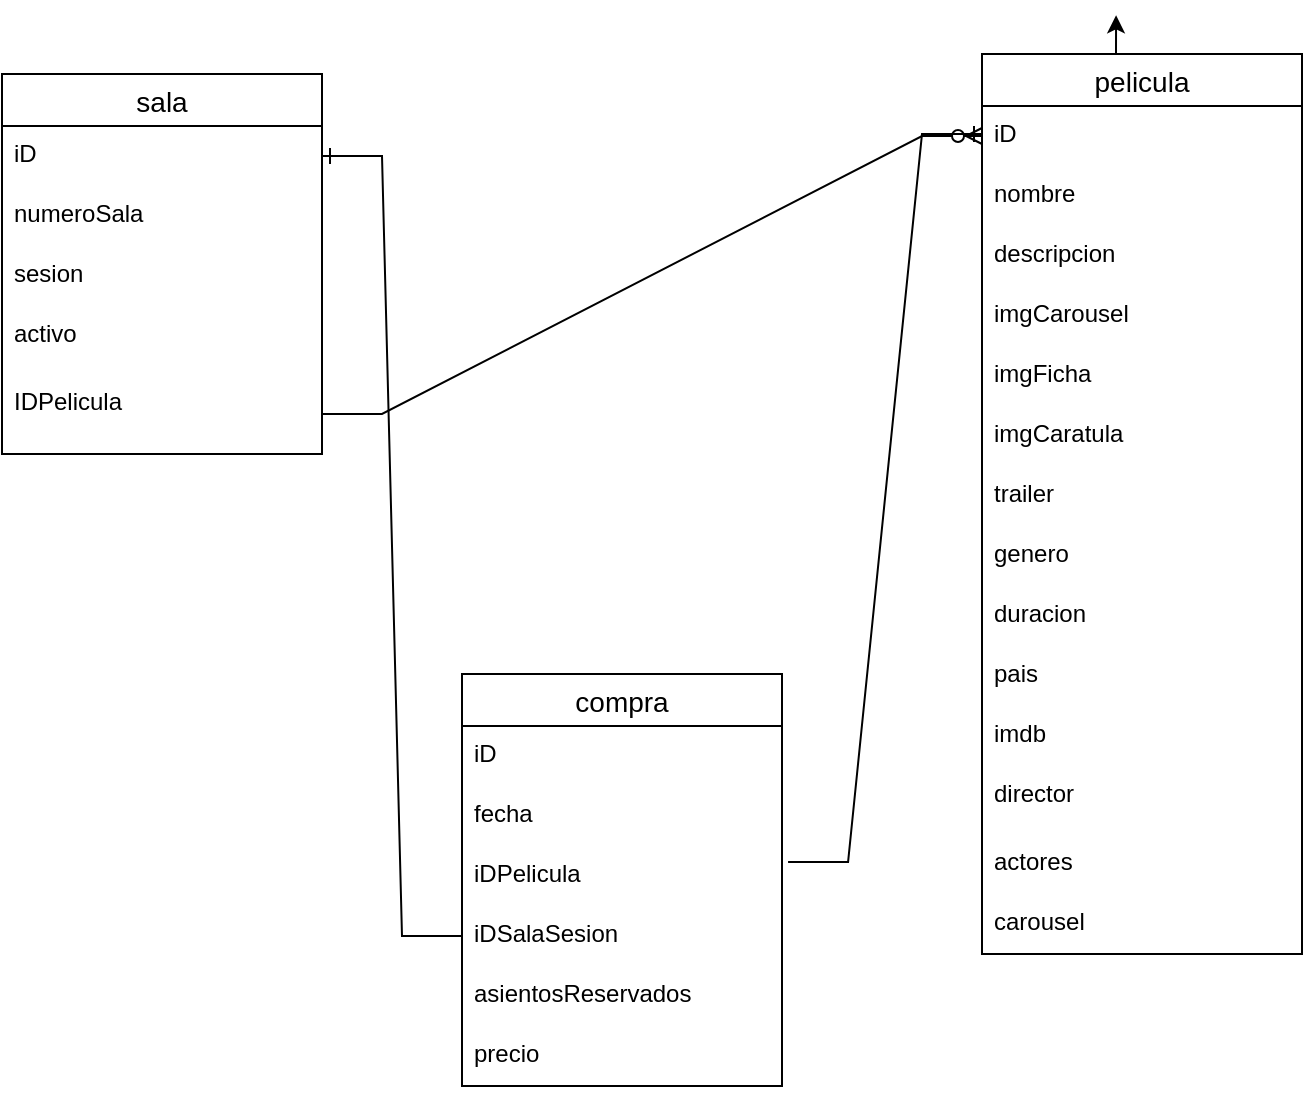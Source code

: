 <mxfile version="16.6.4" type="github">
  <diagram id="Q_jqE94igwzXDjuvf4ED" name="Page-1">
    <mxGraphModel dx="782" dy="482" grid="1" gridSize="10" guides="1" tooltips="1" connect="1" arrows="1" fold="1" page="1" pageScale="1" pageWidth="827" pageHeight="1169" math="0" shadow="0">
      <root>
        <mxCell id="0" />
        <mxCell id="1" parent="0" />
        <mxCell id="hGRi_Gu1D4DBG-5s0eFH-2" value="sala" style="swimlane;fontStyle=0;childLayout=stackLayout;horizontal=1;startSize=26;horizontalStack=0;resizeParent=1;resizeParentMax=0;resizeLast=0;collapsible=1;marginBottom=0;align=center;fontSize=14;" parent="1" vertex="1">
          <mxGeometry x="80" y="60" width="160" height="190" as="geometry" />
        </mxCell>
        <mxCell id="hGRi_Gu1D4DBG-5s0eFH-3" value="iD" style="text;strokeColor=none;fillColor=none;spacingLeft=4;spacingRight=4;overflow=hidden;rotatable=0;points=[[0,0.5],[1,0.5]];portConstraint=eastwest;fontSize=12;" parent="hGRi_Gu1D4DBG-5s0eFH-2" vertex="1">
          <mxGeometry y="26" width="160" height="30" as="geometry" />
        </mxCell>
        <mxCell id="hGRi_Gu1D4DBG-5s0eFH-4" value="numeroSala" style="text;strokeColor=none;fillColor=none;spacingLeft=4;spacingRight=4;overflow=hidden;rotatable=0;points=[[0,0.5],[1,0.5]];portConstraint=eastwest;fontSize=12;" parent="hGRi_Gu1D4DBG-5s0eFH-2" vertex="1">
          <mxGeometry y="56" width="160" height="30" as="geometry" />
        </mxCell>
        <mxCell id="jcHIxfB2WDFoWQCIQ4uE-21" value="sesion" style="text;strokeColor=none;fillColor=none;spacingLeft=4;spacingRight=4;overflow=hidden;rotatable=0;points=[[0,0.5],[1,0.5]];portConstraint=eastwest;fontSize=12;" parent="hGRi_Gu1D4DBG-5s0eFH-2" vertex="1">
          <mxGeometry y="86" width="160" height="30" as="geometry" />
        </mxCell>
        <mxCell id="hGRi_Gu1D4DBG-5s0eFH-5" value="activo" style="text;strokeColor=none;fillColor=none;spacingLeft=4;spacingRight=4;overflow=hidden;rotatable=0;points=[[0,0.5],[1,0.5]];portConstraint=eastwest;fontSize=12;" parent="hGRi_Gu1D4DBG-5s0eFH-2" vertex="1">
          <mxGeometry y="116" width="160" height="34" as="geometry" />
        </mxCell>
        <mxCell id="jcHIxfB2WDFoWQCIQ4uE-22" value="IDPelicula" style="text;strokeColor=none;fillColor=none;spacingLeft=4;spacingRight=4;overflow=hidden;rotatable=0;points=[[0,0.5],[1,0.5]];portConstraint=eastwest;fontSize=12;" parent="hGRi_Gu1D4DBG-5s0eFH-2" vertex="1">
          <mxGeometry y="150" width="160" height="40" as="geometry" />
        </mxCell>
        <mxCell id="jcHIxfB2WDFoWQCIQ4uE-1" value="pelicula" style="swimlane;fontStyle=0;childLayout=stackLayout;horizontal=1;startSize=26;horizontalStack=0;resizeParent=1;resizeParentMax=0;resizeLast=0;collapsible=1;marginBottom=0;align=center;fontSize=14;" parent="1" vertex="1">
          <mxGeometry x="570" y="50" width="160" height="450" as="geometry" />
        </mxCell>
        <mxCell id="jcHIxfB2WDFoWQCIQ4uE-2" value="iD" style="text;strokeColor=none;fillColor=none;spacingLeft=4;spacingRight=4;overflow=hidden;rotatable=0;points=[[0,0.5],[1,0.5]];portConstraint=eastwest;fontSize=12;" parent="jcHIxfB2WDFoWQCIQ4uE-1" vertex="1">
          <mxGeometry y="26" width="160" height="30" as="geometry" />
        </mxCell>
        <mxCell id="jcHIxfB2WDFoWQCIQ4uE-3" value="nombre" style="text;strokeColor=none;fillColor=none;spacingLeft=4;spacingRight=4;overflow=hidden;rotatable=0;points=[[0,0.5],[1,0.5]];portConstraint=eastwest;fontSize=12;" parent="jcHIxfB2WDFoWQCIQ4uE-1" vertex="1">
          <mxGeometry y="56" width="160" height="30" as="geometry" />
        </mxCell>
        <mxCell id="jcHIxfB2WDFoWQCIQ4uE-6" value="descripcion" style="text;strokeColor=none;fillColor=none;spacingLeft=4;spacingRight=4;overflow=hidden;rotatable=0;points=[[0,0.5],[1,0.5]];portConstraint=eastwest;fontSize=12;" parent="jcHIxfB2WDFoWQCIQ4uE-1" vertex="1">
          <mxGeometry y="86" width="160" height="30" as="geometry" />
        </mxCell>
        <mxCell id="jcHIxfB2WDFoWQCIQ4uE-7" value="imgCarousel" style="text;strokeColor=none;fillColor=none;spacingLeft=4;spacingRight=4;overflow=hidden;rotatable=0;points=[[0,0.5],[1,0.5]];portConstraint=eastwest;fontSize=12;" parent="jcHIxfB2WDFoWQCIQ4uE-1" vertex="1">
          <mxGeometry y="116" width="160" height="30" as="geometry" />
        </mxCell>
        <mxCell id="jcHIxfB2WDFoWQCIQ4uE-8" value="imgFicha" style="text;strokeColor=none;fillColor=none;spacingLeft=4;spacingRight=4;overflow=hidden;rotatable=0;points=[[0,0.5],[1,0.5]];portConstraint=eastwest;fontSize=12;" parent="jcHIxfB2WDFoWQCIQ4uE-1" vertex="1">
          <mxGeometry y="146" width="160" height="30" as="geometry" />
        </mxCell>
        <mxCell id="jcHIxfB2WDFoWQCIQ4uE-9" value="imgCaratula" style="text;strokeColor=none;fillColor=none;spacingLeft=4;spacingRight=4;overflow=hidden;rotatable=0;points=[[0,0.5],[1,0.5]];portConstraint=eastwest;fontSize=12;" parent="jcHIxfB2WDFoWQCIQ4uE-1" vertex="1">
          <mxGeometry y="176" width="160" height="30" as="geometry" />
        </mxCell>
        <mxCell id="jcHIxfB2WDFoWQCIQ4uE-10" value="trailer" style="text;strokeColor=none;fillColor=none;spacingLeft=4;spacingRight=4;overflow=hidden;rotatable=0;points=[[0,0.5],[1,0.5]];portConstraint=eastwest;fontSize=12;" parent="jcHIxfB2WDFoWQCIQ4uE-1" vertex="1">
          <mxGeometry y="206" width="160" height="30" as="geometry" />
        </mxCell>
        <mxCell id="jcHIxfB2WDFoWQCIQ4uE-11" value="genero" style="text;strokeColor=none;fillColor=none;spacingLeft=4;spacingRight=4;overflow=hidden;rotatable=0;points=[[0,0.5],[1,0.5]];portConstraint=eastwest;fontSize=12;" parent="jcHIxfB2WDFoWQCIQ4uE-1" vertex="1">
          <mxGeometry y="236" width="160" height="30" as="geometry" />
        </mxCell>
        <mxCell id="jcHIxfB2WDFoWQCIQ4uE-12" value="duracion" style="text;strokeColor=none;fillColor=none;spacingLeft=4;spacingRight=4;overflow=hidden;rotatable=0;points=[[0,0.5],[1,0.5]];portConstraint=eastwest;fontSize=12;" parent="jcHIxfB2WDFoWQCIQ4uE-1" vertex="1">
          <mxGeometry y="266" width="160" height="30" as="geometry" />
        </mxCell>
        <mxCell id="jcHIxfB2WDFoWQCIQ4uE-13" value="pais" style="text;strokeColor=none;fillColor=none;spacingLeft=4;spacingRight=4;overflow=hidden;rotatable=0;points=[[0,0.5],[1,0.5]];portConstraint=eastwest;fontSize=12;" parent="jcHIxfB2WDFoWQCIQ4uE-1" vertex="1">
          <mxGeometry y="296" width="160" height="30" as="geometry" />
        </mxCell>
        <mxCell id="jcHIxfB2WDFoWQCIQ4uE-14" value="imdb" style="text;strokeColor=none;fillColor=none;spacingLeft=4;spacingRight=4;overflow=hidden;rotatable=0;points=[[0,0.5],[1,0.5]];portConstraint=eastwest;fontSize=12;" parent="jcHIxfB2WDFoWQCIQ4uE-1" vertex="1">
          <mxGeometry y="326" width="160" height="30" as="geometry" />
        </mxCell>
        <mxCell id="jcHIxfB2WDFoWQCIQ4uE-4" value="director" style="text;strokeColor=none;fillColor=none;spacingLeft=4;spacingRight=4;overflow=hidden;rotatable=0;points=[[0,0.5],[1,0.5]];portConstraint=eastwest;fontSize=12;" parent="jcHIxfB2WDFoWQCIQ4uE-1" vertex="1">
          <mxGeometry y="356" width="160" height="34" as="geometry" />
        </mxCell>
        <mxCell id="Fx_kIBCceIlLvwfqWIlJ-2" value="actores" style="text;strokeColor=none;fillColor=none;spacingLeft=4;spacingRight=4;overflow=hidden;rotatable=0;points=[[0,0.5],[1,0.5]];portConstraint=eastwest;fontSize=12;" vertex="1" parent="jcHIxfB2WDFoWQCIQ4uE-1">
          <mxGeometry y="390" width="160" height="30" as="geometry" />
        </mxCell>
        <mxCell id="Fx_kIBCceIlLvwfqWIlJ-3" value="carousel" style="text;strokeColor=none;fillColor=none;spacingLeft=4;spacingRight=4;overflow=hidden;rotatable=0;points=[[0,0.5],[1,0.5]];portConstraint=eastwest;fontSize=12;" vertex="1" parent="jcHIxfB2WDFoWQCIQ4uE-1">
          <mxGeometry y="420" width="160" height="30" as="geometry" />
        </mxCell>
        <mxCell id="jcHIxfB2WDFoWQCIQ4uE-5" style="edgeStyle=orthogonalEdgeStyle;rounded=0;orthogonalLoop=1;jettySize=auto;html=1;exitX=0.5;exitY=0;exitDx=0;exitDy=0;entryX=0.419;entryY=-0.043;entryDx=0;entryDy=0;entryPerimeter=0;" parent="1" source="jcHIxfB2WDFoWQCIQ4uE-1" target="jcHIxfB2WDFoWQCIQ4uE-1" edge="1">
          <mxGeometry relative="1" as="geometry" />
        </mxCell>
        <mxCell id="jcHIxfB2WDFoWQCIQ4uE-23" value="" style="edgeStyle=entityRelationEdgeStyle;fontSize=12;html=1;endArrow=ERzeroToMany;endFill=1;rounded=0;exitX=1;exitY=0.5;exitDx=0;exitDy=0;entryX=0;entryY=0.5;entryDx=0;entryDy=0;" parent="1" source="jcHIxfB2WDFoWQCIQ4uE-22" target="jcHIxfB2WDFoWQCIQ4uE-2" edge="1">
          <mxGeometry width="100" height="100" relative="1" as="geometry">
            <mxPoint x="360" y="310" as="sourcePoint" />
            <mxPoint x="460" y="210" as="targetPoint" />
          </mxGeometry>
        </mxCell>
        <mxCell id="jcHIxfB2WDFoWQCIQ4uE-25" value="compra" style="swimlane;fontStyle=0;childLayout=stackLayout;horizontal=1;startSize=26;horizontalStack=0;resizeParent=1;resizeParentMax=0;resizeLast=0;collapsible=1;marginBottom=0;align=center;fontSize=14;" parent="1" vertex="1">
          <mxGeometry x="310" y="360" width="160" height="206" as="geometry" />
        </mxCell>
        <mxCell id="jcHIxfB2WDFoWQCIQ4uE-26" value="iD" style="text;strokeColor=none;fillColor=none;spacingLeft=4;spacingRight=4;overflow=hidden;rotatable=0;points=[[0,0.5],[1,0.5]];portConstraint=eastwest;fontSize=12;" parent="jcHIxfB2WDFoWQCIQ4uE-25" vertex="1">
          <mxGeometry y="26" width="160" height="30" as="geometry" />
        </mxCell>
        <mxCell id="jcHIxfB2WDFoWQCIQ4uE-27" value="fecha" style="text;strokeColor=none;fillColor=none;spacingLeft=4;spacingRight=4;overflow=hidden;rotatable=0;points=[[0,0.5],[1,0.5]];portConstraint=eastwest;fontSize=12;" parent="jcHIxfB2WDFoWQCIQ4uE-25" vertex="1">
          <mxGeometry y="56" width="160" height="30" as="geometry" />
        </mxCell>
        <mxCell id="jcHIxfB2WDFoWQCIQ4uE-28" value="iDPelicula" style="text;strokeColor=none;fillColor=none;spacingLeft=4;spacingRight=4;overflow=hidden;rotatable=0;points=[[0,0.5],[1,0.5]];portConstraint=eastwest;fontSize=12;" parent="jcHIxfB2WDFoWQCIQ4uE-25" vertex="1">
          <mxGeometry y="86" width="160" height="30" as="geometry" />
        </mxCell>
        <mxCell id="jcHIxfB2WDFoWQCIQ4uE-29" value="iDSalaSesion" style="text;strokeColor=none;fillColor=none;spacingLeft=4;spacingRight=4;overflow=hidden;rotatable=0;points=[[0,0.5],[1,0.5]];portConstraint=eastwest;fontSize=12;" parent="jcHIxfB2WDFoWQCIQ4uE-25" vertex="1">
          <mxGeometry y="116" width="160" height="30" as="geometry" />
        </mxCell>
        <mxCell id="jcHIxfB2WDFoWQCIQ4uE-30" value="asientosReservados" style="text;strokeColor=none;fillColor=none;spacingLeft=4;spacingRight=4;overflow=hidden;rotatable=0;points=[[0,0.5],[1,0.5]];portConstraint=eastwest;fontSize=12;" parent="jcHIxfB2WDFoWQCIQ4uE-25" vertex="1">
          <mxGeometry y="146" width="160" height="30" as="geometry" />
        </mxCell>
        <mxCell id="jcHIxfB2WDFoWQCIQ4uE-31" value="precio" style="text;strokeColor=none;fillColor=none;spacingLeft=4;spacingRight=4;overflow=hidden;rotatable=0;points=[[0,0.5],[1,0.5]];portConstraint=eastwest;fontSize=12;" parent="jcHIxfB2WDFoWQCIQ4uE-25" vertex="1">
          <mxGeometry y="176" width="160" height="30" as="geometry" />
        </mxCell>
        <mxCell id="jcHIxfB2WDFoWQCIQ4uE-38" value="" style="edgeStyle=entityRelationEdgeStyle;fontSize=12;html=1;endArrow=ERone;endFill=1;rounded=0;exitX=1.019;exitY=0.267;exitDx=0;exitDy=0;exitPerimeter=0;" parent="1" source="jcHIxfB2WDFoWQCIQ4uE-28" edge="1">
          <mxGeometry width="100" height="100" relative="1" as="geometry">
            <mxPoint x="360" y="460" as="sourcePoint" />
            <mxPoint x="570" y="90" as="targetPoint" />
          </mxGeometry>
        </mxCell>
        <mxCell id="jcHIxfB2WDFoWQCIQ4uE-39" value="" style="edgeStyle=entityRelationEdgeStyle;fontSize=12;html=1;endArrow=ERone;endFill=1;rounded=0;" parent="1" source="jcHIxfB2WDFoWQCIQ4uE-29" target="hGRi_Gu1D4DBG-5s0eFH-3" edge="1">
          <mxGeometry width="100" height="100" relative="1" as="geometry">
            <mxPoint x="360" y="460" as="sourcePoint" />
            <mxPoint x="460" y="360" as="targetPoint" />
          </mxGeometry>
        </mxCell>
      </root>
    </mxGraphModel>
  </diagram>
</mxfile>
